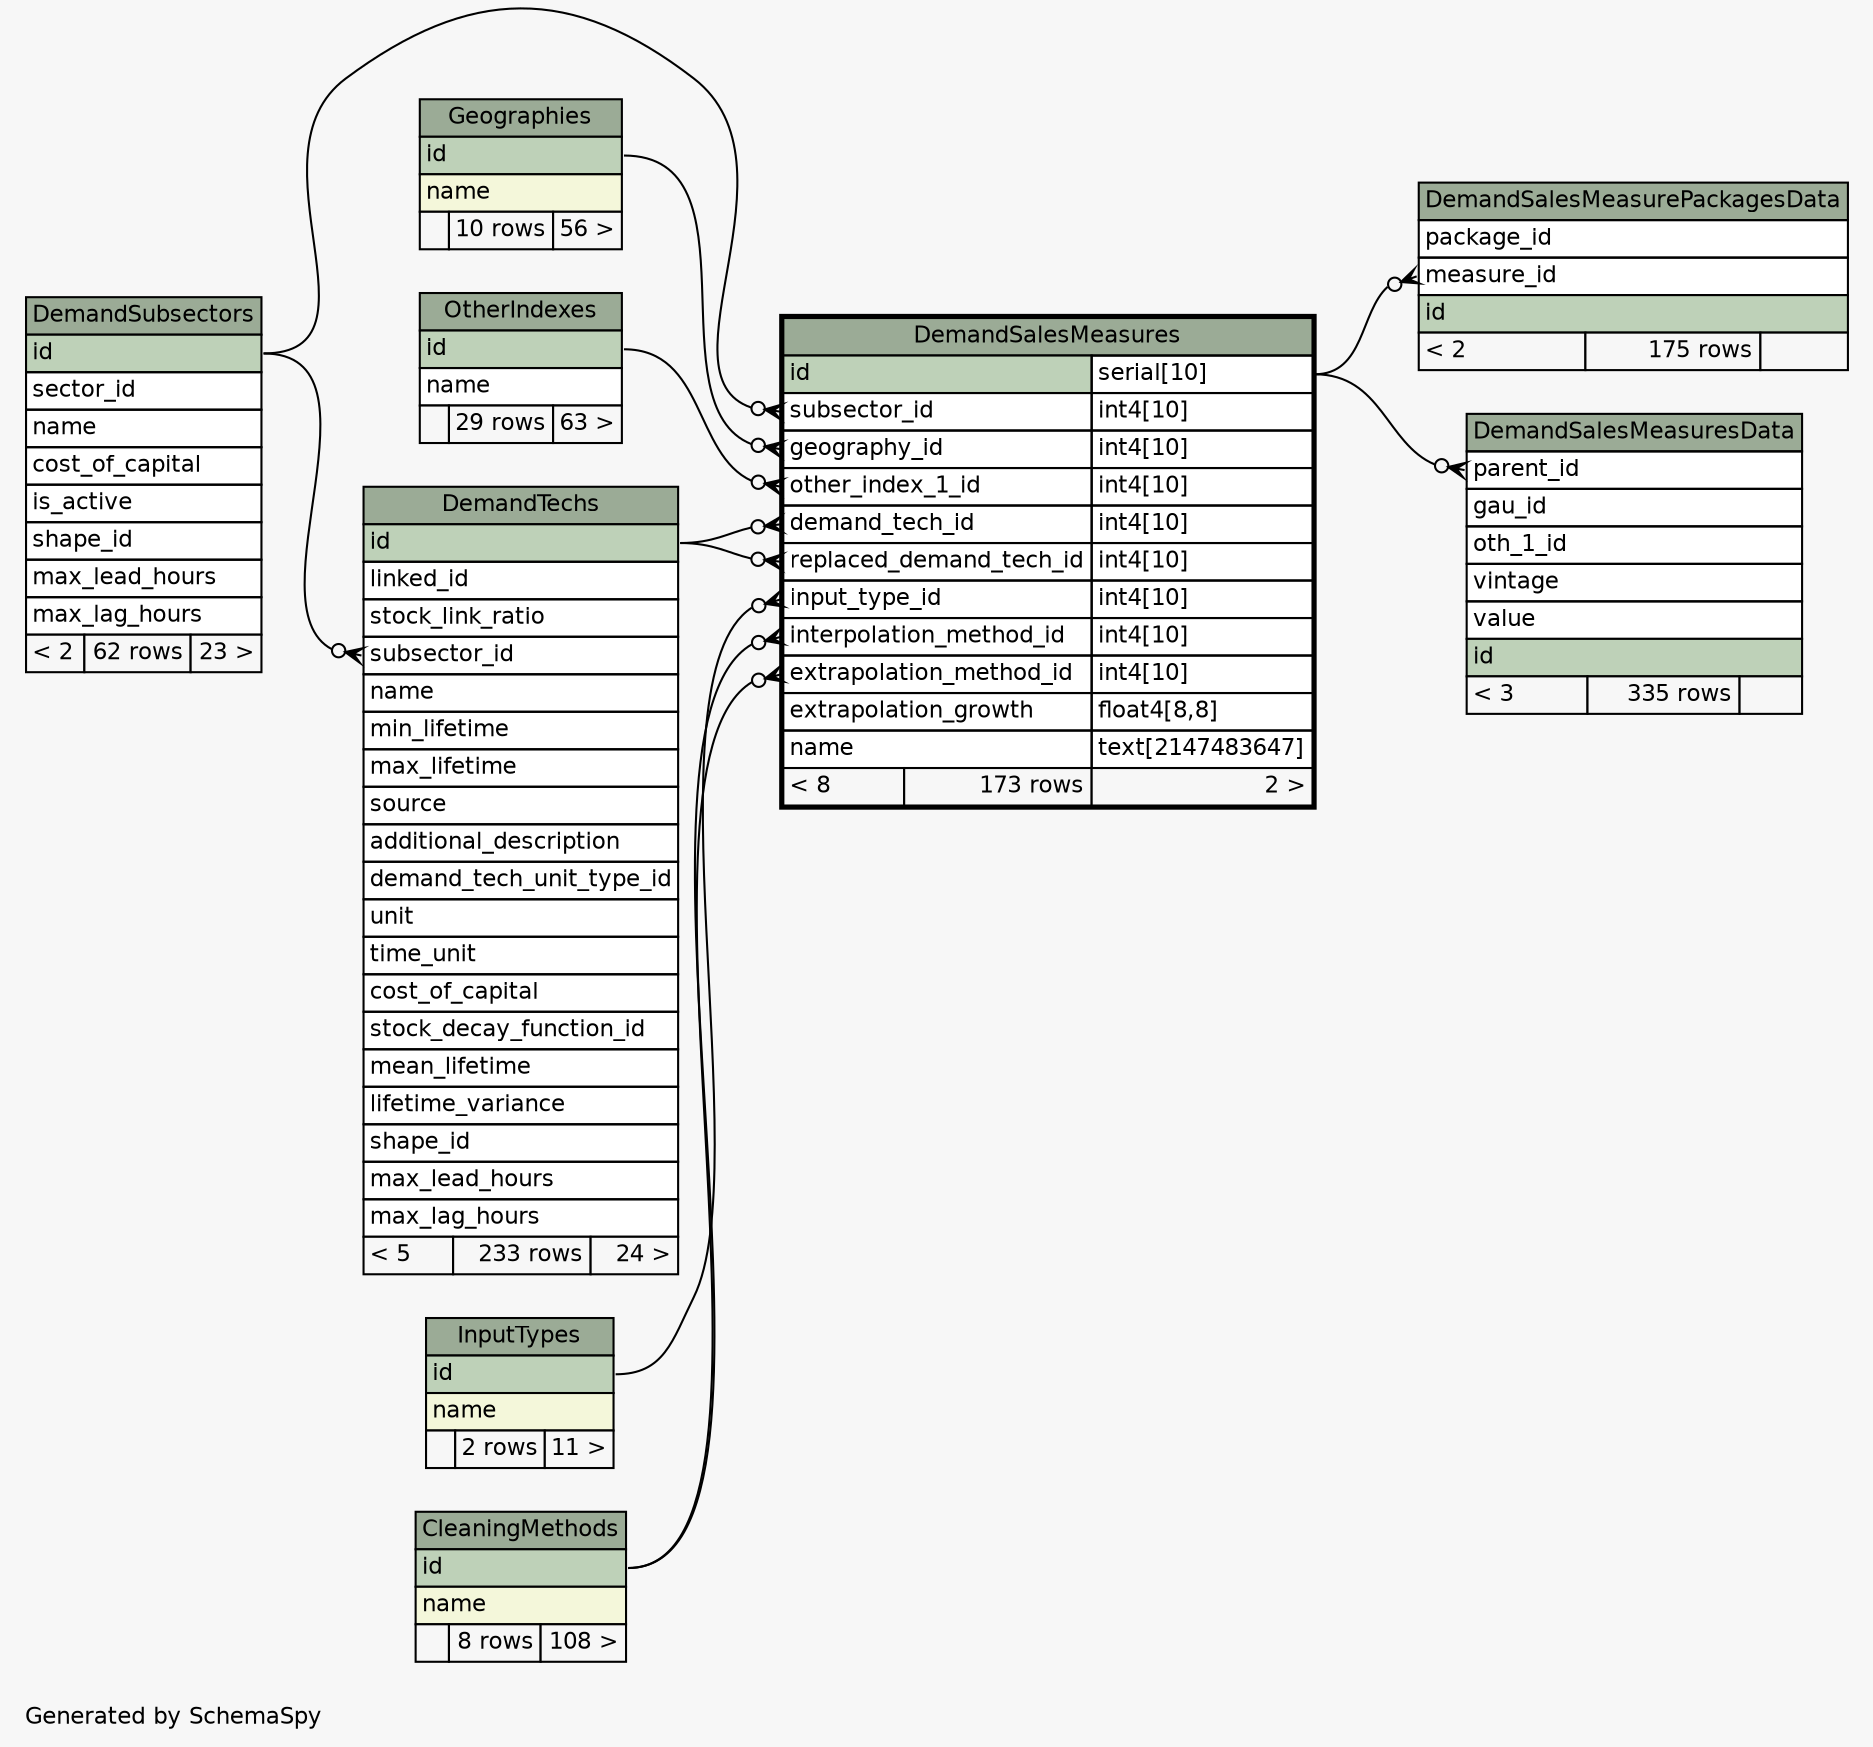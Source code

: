// dot 2.38.0 on Windows 10 10.0
// SchemaSpy rev 590
digraph "oneDegreeRelationshipsDiagram" {
  graph [
    rankdir="RL"
    bgcolor="#f7f7f7"
    label="\nGenerated by SchemaSpy"
    labeljust="l"
    nodesep="0.18"
    ranksep="0.46"
    fontname="Helvetica"
    fontsize="11"
  ];
  node [
    fontname="Helvetica"
    fontsize="11"
    shape="plaintext"
  ];
  edge [
    arrowsize="0.8"
  ];
  "DemandSalesMeasurePackagesData":"measure_id":w -> "DemandSalesMeasures":"id.type":e [arrowhead=none dir=back arrowtail=crowodot];
  "DemandSalesMeasures":"demand_tech_id":w -> "DemandTechs":"id":e [arrowhead=none dir=back arrowtail=crowodot];
  "DemandSalesMeasures":"extrapolation_method_id":w -> "CleaningMethods":"id":e [arrowhead=none dir=back arrowtail=crowodot];
  "DemandSalesMeasures":"geography_id":w -> "Geographies":"id":e [arrowhead=none dir=back arrowtail=crowodot];
  "DemandSalesMeasures":"input_type_id":w -> "InputTypes":"id":e [arrowhead=none dir=back arrowtail=crowodot];
  "DemandSalesMeasures":"interpolation_method_id":w -> "CleaningMethods":"id":e [arrowhead=none dir=back arrowtail=crowodot];
  "DemandSalesMeasures":"other_index_1_id":w -> "OtherIndexes":"id":e [arrowhead=none dir=back arrowtail=crowodot];
  "DemandSalesMeasures":"replaced_demand_tech_id":w -> "DemandTechs":"id":e [arrowhead=none dir=back arrowtail=crowodot];
  "DemandSalesMeasures":"subsector_id":w -> "DemandSubsectors":"id":e [arrowhead=none dir=back arrowtail=crowodot];
  "DemandSalesMeasuresData":"parent_id":w -> "DemandSalesMeasures":"id.type":e [arrowhead=none dir=back arrowtail=crowodot];
  "DemandTechs":"subsector_id":w -> "DemandSubsectors":"id":e [arrowhead=none dir=back arrowtail=crowodot];
  "CleaningMethods" [
    label=<
    <TABLE BORDER="0" CELLBORDER="1" CELLSPACING="0" BGCOLOR="#ffffff">
      <TR><TD COLSPAN="3" BGCOLOR="#9bab96" ALIGN="CENTER">CleaningMethods</TD></TR>
      <TR><TD PORT="id" COLSPAN="3" BGCOLOR="#bed1b8" ALIGN="LEFT">id</TD></TR>
      <TR><TD PORT="name" COLSPAN="3" BGCOLOR="#f4f7da" ALIGN="LEFT">name</TD></TR>
      <TR><TD ALIGN="LEFT" BGCOLOR="#f7f7f7">  </TD><TD ALIGN="RIGHT" BGCOLOR="#f7f7f7">8 rows</TD><TD ALIGN="RIGHT" BGCOLOR="#f7f7f7">108 &gt;</TD></TR>
    </TABLE>>
    URL="CleaningMethods.html"
    tooltip="CleaningMethods"
  ];
  "DemandSalesMeasurePackagesData" [
    label=<
    <TABLE BORDER="0" CELLBORDER="1" CELLSPACING="0" BGCOLOR="#ffffff">
      <TR><TD COLSPAN="3" BGCOLOR="#9bab96" ALIGN="CENTER">DemandSalesMeasurePackagesData</TD></TR>
      <TR><TD PORT="package_id" COLSPAN="3" ALIGN="LEFT">package_id</TD></TR>
      <TR><TD PORT="measure_id" COLSPAN="3" ALIGN="LEFT">measure_id</TD></TR>
      <TR><TD PORT="id" COLSPAN="3" BGCOLOR="#bed1b8" ALIGN="LEFT">id</TD></TR>
      <TR><TD ALIGN="LEFT" BGCOLOR="#f7f7f7">&lt; 2</TD><TD ALIGN="RIGHT" BGCOLOR="#f7f7f7">175 rows</TD><TD ALIGN="RIGHT" BGCOLOR="#f7f7f7">  </TD></TR>
    </TABLE>>
    URL="DemandSalesMeasurePackagesData.html"
    tooltip="DemandSalesMeasurePackagesData"
  ];
  "DemandSalesMeasures" [
    label=<
    <TABLE BORDER="2" CELLBORDER="1" CELLSPACING="0" BGCOLOR="#ffffff">
      <TR><TD COLSPAN="3" BGCOLOR="#9bab96" ALIGN="CENTER">DemandSalesMeasures</TD></TR>
      <TR><TD PORT="id" COLSPAN="2" BGCOLOR="#bed1b8" ALIGN="LEFT">id</TD><TD PORT="id.type" ALIGN="LEFT">serial[10]</TD></TR>
      <TR><TD PORT="subsector_id" COLSPAN="2" ALIGN="LEFT">subsector_id</TD><TD PORT="subsector_id.type" ALIGN="LEFT">int4[10]</TD></TR>
      <TR><TD PORT="geography_id" COLSPAN="2" ALIGN="LEFT">geography_id</TD><TD PORT="geography_id.type" ALIGN="LEFT">int4[10]</TD></TR>
      <TR><TD PORT="other_index_1_id" COLSPAN="2" ALIGN="LEFT">other_index_1_id</TD><TD PORT="other_index_1_id.type" ALIGN="LEFT">int4[10]</TD></TR>
      <TR><TD PORT="demand_tech_id" COLSPAN="2" ALIGN="LEFT">demand_tech_id</TD><TD PORT="demand_tech_id.type" ALIGN="LEFT">int4[10]</TD></TR>
      <TR><TD PORT="replaced_demand_tech_id" COLSPAN="2" ALIGN="LEFT">replaced_demand_tech_id</TD><TD PORT="replaced_demand_tech_id.type" ALIGN="LEFT">int4[10]</TD></TR>
      <TR><TD PORT="input_type_id" COLSPAN="2" ALIGN="LEFT">input_type_id</TD><TD PORT="input_type_id.type" ALIGN="LEFT">int4[10]</TD></TR>
      <TR><TD PORT="interpolation_method_id" COLSPAN="2" ALIGN="LEFT">interpolation_method_id</TD><TD PORT="interpolation_method_id.type" ALIGN="LEFT">int4[10]</TD></TR>
      <TR><TD PORT="extrapolation_method_id" COLSPAN="2" ALIGN="LEFT">extrapolation_method_id</TD><TD PORT="extrapolation_method_id.type" ALIGN="LEFT">int4[10]</TD></TR>
      <TR><TD PORT="extrapolation_growth" COLSPAN="2" ALIGN="LEFT">extrapolation_growth</TD><TD PORT="extrapolation_growth.type" ALIGN="LEFT">float4[8,8]</TD></TR>
      <TR><TD PORT="name" COLSPAN="2" ALIGN="LEFT">name</TD><TD PORT="name.type" ALIGN="LEFT">text[2147483647]</TD></TR>
      <TR><TD ALIGN="LEFT" BGCOLOR="#f7f7f7">&lt; 8</TD><TD ALIGN="RIGHT" BGCOLOR="#f7f7f7">173 rows</TD><TD ALIGN="RIGHT" BGCOLOR="#f7f7f7">2 &gt;</TD></TR>
    </TABLE>>
    URL="DemandSalesMeasures.html"
    tooltip="DemandSalesMeasures"
  ];
  "DemandSalesMeasuresData" [
    label=<
    <TABLE BORDER="0" CELLBORDER="1" CELLSPACING="0" BGCOLOR="#ffffff">
      <TR><TD COLSPAN="3" BGCOLOR="#9bab96" ALIGN="CENTER">DemandSalesMeasuresData</TD></TR>
      <TR><TD PORT="parent_id" COLSPAN="3" ALIGN="LEFT">parent_id</TD></TR>
      <TR><TD PORT="gau_id" COLSPAN="3" ALIGN="LEFT">gau_id</TD></TR>
      <TR><TD PORT="oth_1_id" COLSPAN="3" ALIGN="LEFT">oth_1_id</TD></TR>
      <TR><TD PORT="vintage" COLSPAN="3" ALIGN="LEFT">vintage</TD></TR>
      <TR><TD PORT="value" COLSPAN="3" ALIGN="LEFT">value</TD></TR>
      <TR><TD PORT="id" COLSPAN="3" BGCOLOR="#bed1b8" ALIGN="LEFT">id</TD></TR>
      <TR><TD ALIGN="LEFT" BGCOLOR="#f7f7f7">&lt; 3</TD><TD ALIGN="RIGHT" BGCOLOR="#f7f7f7">335 rows</TD><TD ALIGN="RIGHT" BGCOLOR="#f7f7f7">  </TD></TR>
    </TABLE>>
    URL="DemandSalesMeasuresData.html"
    tooltip="DemandSalesMeasuresData"
  ];
  "DemandSubsectors" [
    label=<
    <TABLE BORDER="0" CELLBORDER="1" CELLSPACING="0" BGCOLOR="#ffffff">
      <TR><TD COLSPAN="3" BGCOLOR="#9bab96" ALIGN="CENTER">DemandSubsectors</TD></TR>
      <TR><TD PORT="id" COLSPAN="3" BGCOLOR="#bed1b8" ALIGN="LEFT">id</TD></TR>
      <TR><TD PORT="sector_id" COLSPAN="3" ALIGN="LEFT">sector_id</TD></TR>
      <TR><TD PORT="name" COLSPAN="3" ALIGN="LEFT">name</TD></TR>
      <TR><TD PORT="cost_of_capital" COLSPAN="3" ALIGN="LEFT">cost_of_capital</TD></TR>
      <TR><TD PORT="is_active" COLSPAN="3" ALIGN="LEFT">is_active</TD></TR>
      <TR><TD PORT="shape_id" COLSPAN="3" ALIGN="LEFT">shape_id</TD></TR>
      <TR><TD PORT="max_lead_hours" COLSPAN="3" ALIGN="LEFT">max_lead_hours</TD></TR>
      <TR><TD PORT="max_lag_hours" COLSPAN="3" ALIGN="LEFT">max_lag_hours</TD></TR>
      <TR><TD ALIGN="LEFT" BGCOLOR="#f7f7f7">&lt; 2</TD><TD ALIGN="RIGHT" BGCOLOR="#f7f7f7">62 rows</TD><TD ALIGN="RIGHT" BGCOLOR="#f7f7f7">23 &gt;</TD></TR>
    </TABLE>>
    URL="DemandSubsectors.html"
    tooltip="DemandSubsectors"
  ];
  "DemandTechs" [
    label=<
    <TABLE BORDER="0" CELLBORDER="1" CELLSPACING="0" BGCOLOR="#ffffff">
      <TR><TD COLSPAN="3" BGCOLOR="#9bab96" ALIGN="CENTER">DemandTechs</TD></TR>
      <TR><TD PORT="id" COLSPAN="3" BGCOLOR="#bed1b8" ALIGN="LEFT">id</TD></TR>
      <TR><TD PORT="linked_id" COLSPAN="3" ALIGN="LEFT">linked_id</TD></TR>
      <TR><TD PORT="stock_link_ratio" COLSPAN="3" ALIGN="LEFT">stock_link_ratio</TD></TR>
      <TR><TD PORT="subsector_id" COLSPAN="3" ALIGN="LEFT">subsector_id</TD></TR>
      <TR><TD PORT="name" COLSPAN="3" ALIGN="LEFT">name</TD></TR>
      <TR><TD PORT="min_lifetime" COLSPAN="3" ALIGN="LEFT">min_lifetime</TD></TR>
      <TR><TD PORT="max_lifetime" COLSPAN="3" ALIGN="LEFT">max_lifetime</TD></TR>
      <TR><TD PORT="source" COLSPAN="3" ALIGN="LEFT">source</TD></TR>
      <TR><TD PORT="additional_description" COLSPAN="3" ALIGN="LEFT">additional_description</TD></TR>
      <TR><TD PORT="demand_tech_unit_type_id" COLSPAN="3" ALIGN="LEFT">demand_tech_unit_type_id</TD></TR>
      <TR><TD PORT="unit" COLSPAN="3" ALIGN="LEFT">unit</TD></TR>
      <TR><TD PORT="time_unit" COLSPAN="3" ALIGN="LEFT">time_unit</TD></TR>
      <TR><TD PORT="cost_of_capital" COLSPAN="3" ALIGN="LEFT">cost_of_capital</TD></TR>
      <TR><TD PORT="stock_decay_function_id" COLSPAN="3" ALIGN="LEFT">stock_decay_function_id</TD></TR>
      <TR><TD PORT="mean_lifetime" COLSPAN="3" ALIGN="LEFT">mean_lifetime</TD></TR>
      <TR><TD PORT="lifetime_variance" COLSPAN="3" ALIGN="LEFT">lifetime_variance</TD></TR>
      <TR><TD PORT="shape_id" COLSPAN="3" ALIGN="LEFT">shape_id</TD></TR>
      <TR><TD PORT="max_lead_hours" COLSPAN="3" ALIGN="LEFT">max_lead_hours</TD></TR>
      <TR><TD PORT="max_lag_hours" COLSPAN="3" ALIGN="LEFT">max_lag_hours</TD></TR>
      <TR><TD ALIGN="LEFT" BGCOLOR="#f7f7f7">&lt; 5</TD><TD ALIGN="RIGHT" BGCOLOR="#f7f7f7">233 rows</TD><TD ALIGN="RIGHT" BGCOLOR="#f7f7f7">24 &gt;</TD></TR>
    </TABLE>>
    URL="DemandTechs.html"
    tooltip="DemandTechs"
  ];
  "Geographies" [
    label=<
    <TABLE BORDER="0" CELLBORDER="1" CELLSPACING="0" BGCOLOR="#ffffff">
      <TR><TD COLSPAN="3" BGCOLOR="#9bab96" ALIGN="CENTER">Geographies</TD></TR>
      <TR><TD PORT="id" COLSPAN="3" BGCOLOR="#bed1b8" ALIGN="LEFT">id</TD></TR>
      <TR><TD PORT="name" COLSPAN="3" BGCOLOR="#f4f7da" ALIGN="LEFT">name</TD></TR>
      <TR><TD ALIGN="LEFT" BGCOLOR="#f7f7f7">  </TD><TD ALIGN="RIGHT" BGCOLOR="#f7f7f7">10 rows</TD><TD ALIGN="RIGHT" BGCOLOR="#f7f7f7">56 &gt;</TD></TR>
    </TABLE>>
    URL="Geographies.html"
    tooltip="Geographies"
  ];
  "InputTypes" [
    label=<
    <TABLE BORDER="0" CELLBORDER="1" CELLSPACING="0" BGCOLOR="#ffffff">
      <TR><TD COLSPAN="3" BGCOLOR="#9bab96" ALIGN="CENTER">InputTypes</TD></TR>
      <TR><TD PORT="id" COLSPAN="3" BGCOLOR="#bed1b8" ALIGN="LEFT">id</TD></TR>
      <TR><TD PORT="name" COLSPAN="3" BGCOLOR="#f4f7da" ALIGN="LEFT">name</TD></TR>
      <TR><TD ALIGN="LEFT" BGCOLOR="#f7f7f7">  </TD><TD ALIGN="RIGHT" BGCOLOR="#f7f7f7">2 rows</TD><TD ALIGN="RIGHT" BGCOLOR="#f7f7f7">11 &gt;</TD></TR>
    </TABLE>>
    URL="InputTypes.html"
    tooltip="InputTypes"
  ];
  "OtherIndexes" [
    label=<
    <TABLE BORDER="0" CELLBORDER="1" CELLSPACING="0" BGCOLOR="#ffffff">
      <TR><TD COLSPAN="3" BGCOLOR="#9bab96" ALIGN="CENTER">OtherIndexes</TD></TR>
      <TR><TD PORT="id" COLSPAN="3" BGCOLOR="#bed1b8" ALIGN="LEFT">id</TD></TR>
      <TR><TD PORT="name" COLSPAN="3" ALIGN="LEFT">name</TD></TR>
      <TR><TD ALIGN="LEFT" BGCOLOR="#f7f7f7">  </TD><TD ALIGN="RIGHT" BGCOLOR="#f7f7f7">29 rows</TD><TD ALIGN="RIGHT" BGCOLOR="#f7f7f7">63 &gt;</TD></TR>
    </TABLE>>
    URL="OtherIndexes.html"
    tooltip="OtherIndexes"
  ];
}
